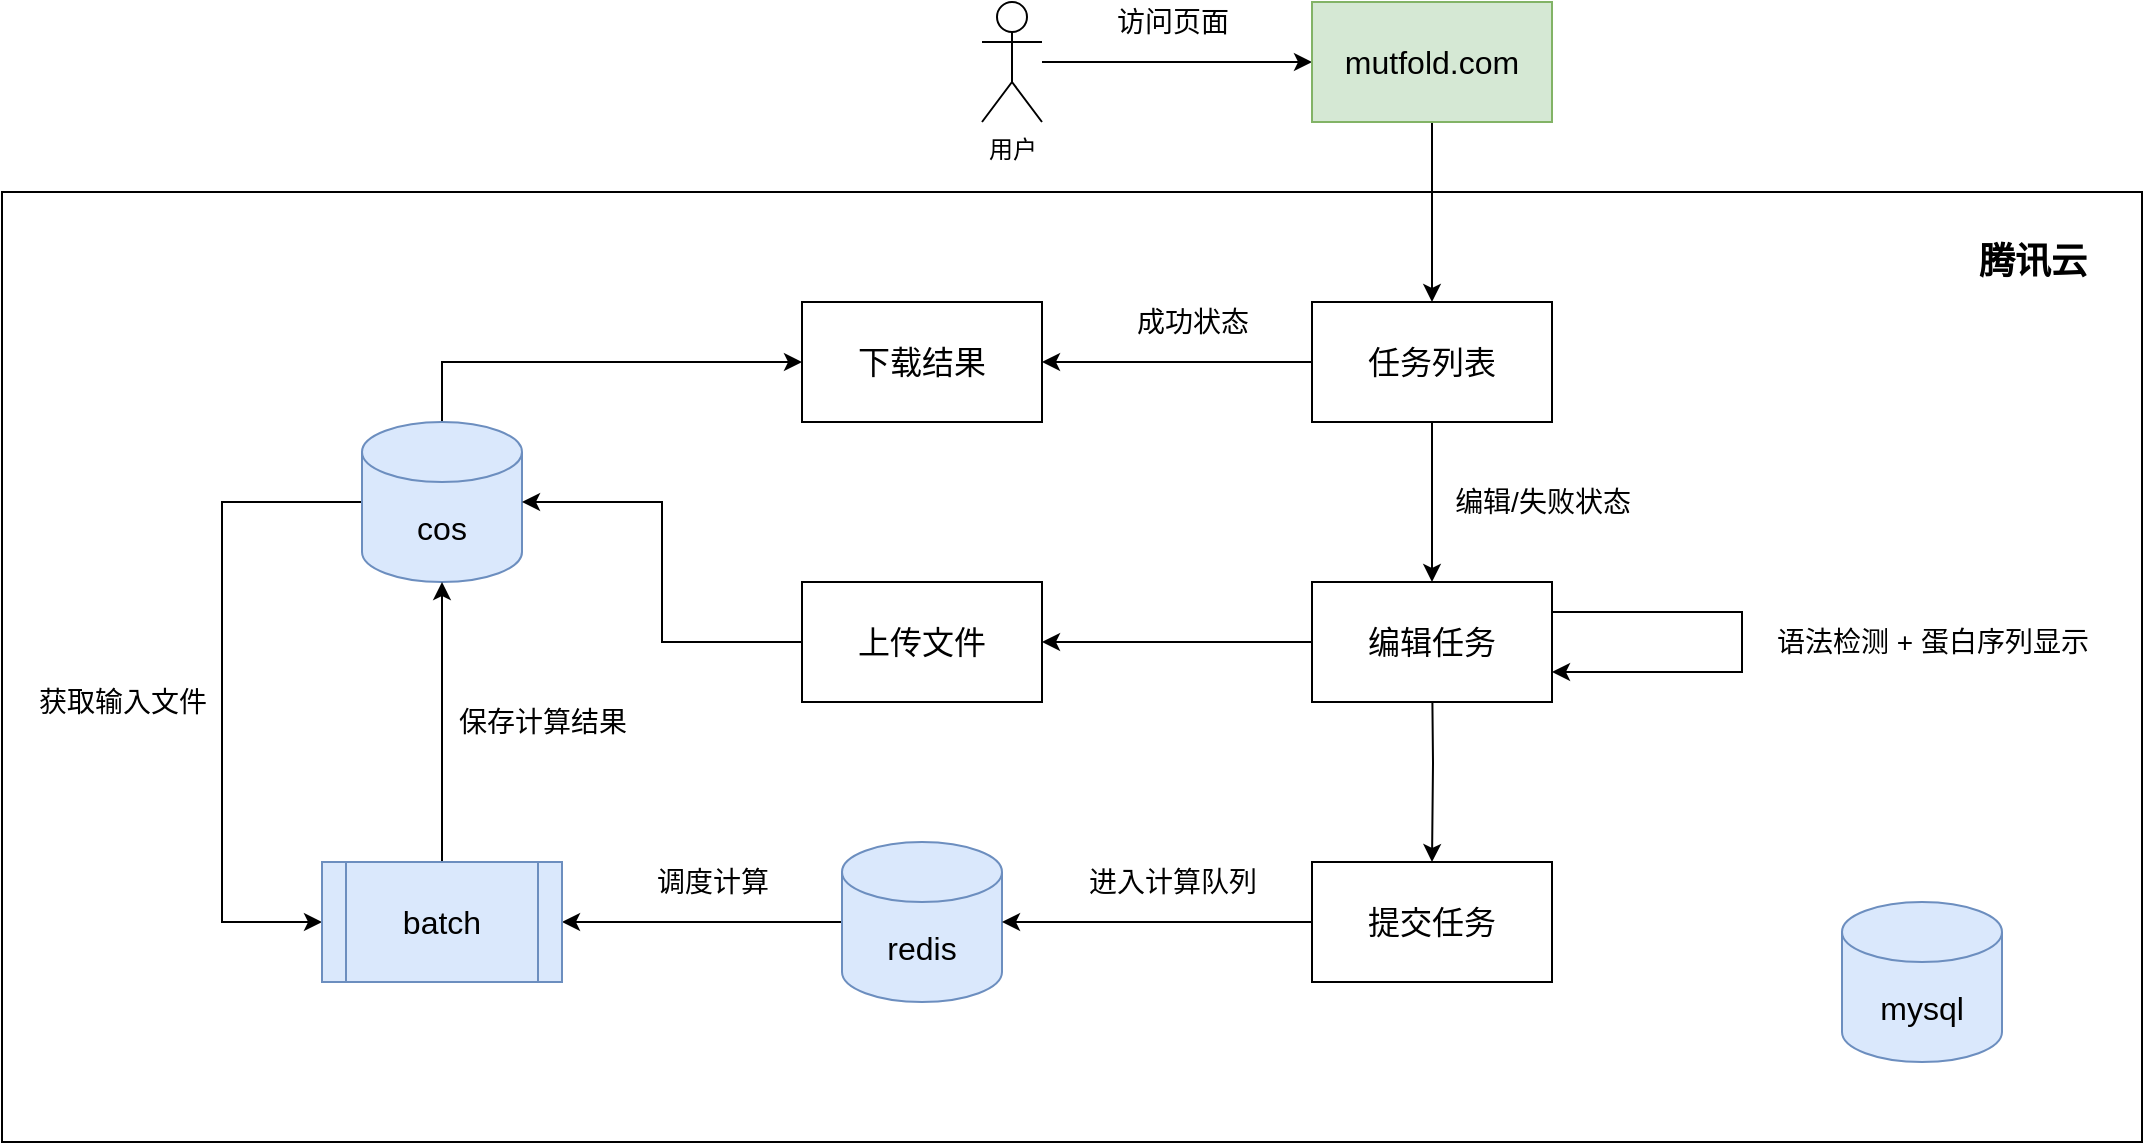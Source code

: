 <mxfile version="17.3.0" type="github">
  <diagram id="ymhjhm3eTD3dkKfIQX40" name="Page-1">
    <mxGraphModel dx="2125" dy="834" grid="1" gridSize="10" guides="1" tooltips="1" connect="1" arrows="1" fold="1" page="1" pageScale="1" pageWidth="827" pageHeight="1169" math="0" shadow="0">
      <root>
        <mxCell id="0" />
        <mxCell id="1" parent="0" />
        <mxCell id="mB4DVSk1dbmSLc0FBDAM-19" value="" style="rounded=0;whiteSpace=wrap;html=1;fontSize=14;" vertex="1" parent="1">
          <mxGeometry x="-460" y="455" width="1070" height="475" as="geometry" />
        </mxCell>
        <mxCell id="yuCjeoDHqFgNBEVR3Kmc-4" style="edgeStyle=orthogonalEdgeStyle;rounded=0;orthogonalLoop=1;jettySize=auto;html=1;fontSize=16;" parent="1" source="yuCjeoDHqFgNBEVR3Kmc-1" target="yuCjeoDHqFgNBEVR3Kmc-3" edge="1">
          <mxGeometry relative="1" as="geometry" />
        </mxCell>
        <mxCell id="yuCjeoDHqFgNBEVR3Kmc-1" value="用户" style="shape=umlActor;verticalLabelPosition=bottom;verticalAlign=top;html=1;outlineConnect=0;" parent="1" vertex="1">
          <mxGeometry x="30" y="360" width="30" height="60" as="geometry" />
        </mxCell>
        <mxCell id="yuCjeoDHqFgNBEVR3Kmc-16" style="edgeStyle=orthogonalEdgeStyle;rounded=0;orthogonalLoop=1;jettySize=auto;html=1;fontSize=16;" parent="1" source="yuCjeoDHqFgNBEVR3Kmc-3" target="yuCjeoDHqFgNBEVR3Kmc-5" edge="1">
          <mxGeometry relative="1" as="geometry" />
        </mxCell>
        <mxCell id="yuCjeoDHqFgNBEVR3Kmc-3" value="&lt;font style=&quot;font-size: 16px&quot;&gt;mutfold.com&lt;/font&gt;" style="rounded=0;whiteSpace=wrap;html=1;fillColor=#d5e8d4;strokeColor=#82b366;" parent="1" vertex="1">
          <mxGeometry x="195" y="360" width="120" height="60" as="geometry" />
        </mxCell>
        <mxCell id="yuCjeoDHqFgNBEVR3Kmc-17" style="edgeStyle=orthogonalEdgeStyle;rounded=0;orthogonalLoop=1;jettySize=auto;html=1;fontSize=16;" parent="1" source="yuCjeoDHqFgNBEVR3Kmc-5" target="yuCjeoDHqFgNBEVR3Kmc-9" edge="1">
          <mxGeometry relative="1" as="geometry" />
        </mxCell>
        <mxCell id="yuCjeoDHqFgNBEVR3Kmc-23" style="edgeStyle=orthogonalEdgeStyle;rounded=0;orthogonalLoop=1;jettySize=auto;html=1;entryX=1;entryY=0.5;entryDx=0;entryDy=0;fontSize=16;" parent="1" source="yuCjeoDHqFgNBEVR3Kmc-5" target="yuCjeoDHqFgNBEVR3Kmc-11" edge="1">
          <mxGeometry relative="1" as="geometry" />
        </mxCell>
        <mxCell id="yuCjeoDHqFgNBEVR3Kmc-5" value="任务列表" style="rounded=0;whiteSpace=wrap;html=1;fontSize=16;" parent="1" vertex="1">
          <mxGeometry x="195" y="510" width="120" height="60" as="geometry" />
        </mxCell>
        <mxCell id="yuCjeoDHqFgNBEVR3Kmc-15" style="edgeStyle=orthogonalEdgeStyle;rounded=0;orthogonalLoop=1;jettySize=auto;html=1;fontSize=16;" parent="1" source="yuCjeoDHqFgNBEVR3Kmc-6" target="yuCjeoDHqFgNBEVR3Kmc-13" edge="1">
          <mxGeometry relative="1" as="geometry" />
        </mxCell>
        <mxCell id="yuCjeoDHqFgNBEVR3Kmc-6" value="redis" style="shape=cylinder3;whiteSpace=wrap;html=1;boundedLbl=1;backgroundOutline=1;size=15;fontSize=16;fillColor=#dae8fc;strokeColor=#6c8ebf;" parent="1" vertex="1">
          <mxGeometry x="-40" y="780" width="80" height="80" as="geometry" />
        </mxCell>
        <mxCell id="yuCjeoDHqFgNBEVR3Kmc-7" value="mysql" style="shape=cylinder3;whiteSpace=wrap;html=1;boundedLbl=1;backgroundOutline=1;size=15;fontSize=16;fillColor=#dae8fc;strokeColor=#6c8ebf;" parent="1" vertex="1">
          <mxGeometry x="460" y="810" width="80" height="80" as="geometry" />
        </mxCell>
        <mxCell id="mB4DVSk1dbmSLc0FBDAM-15" style="edgeStyle=orthogonalEdgeStyle;rounded=0;orthogonalLoop=1;jettySize=auto;html=1;entryX=0;entryY=0.5;entryDx=0;entryDy=0;fontSize=14;" edge="1" parent="1" source="yuCjeoDHqFgNBEVR3Kmc-8" target="yuCjeoDHqFgNBEVR3Kmc-11">
          <mxGeometry relative="1" as="geometry">
            <Array as="points">
              <mxPoint x="-240" y="540" />
            </Array>
          </mxGeometry>
        </mxCell>
        <mxCell id="mB4DVSk1dbmSLc0FBDAM-18" style="edgeStyle=orthogonalEdgeStyle;rounded=0;orthogonalLoop=1;jettySize=auto;html=1;entryX=0;entryY=0.5;entryDx=0;entryDy=0;fontSize=14;" edge="1" parent="1" source="yuCjeoDHqFgNBEVR3Kmc-8" target="yuCjeoDHqFgNBEVR3Kmc-13">
          <mxGeometry relative="1" as="geometry">
            <Array as="points">
              <mxPoint x="-350" y="610" />
              <mxPoint x="-350" y="820" />
            </Array>
          </mxGeometry>
        </mxCell>
        <mxCell id="yuCjeoDHqFgNBEVR3Kmc-8" value="cos" style="shape=cylinder3;whiteSpace=wrap;html=1;boundedLbl=1;backgroundOutline=1;size=15;fontSize=16;fillColor=#dae8fc;strokeColor=#6c8ebf;" parent="1" vertex="1">
          <mxGeometry x="-280" y="570" width="80" height="80" as="geometry" />
        </mxCell>
        <mxCell id="yuCjeoDHqFgNBEVR3Kmc-18" style="edgeStyle=orthogonalEdgeStyle;rounded=0;orthogonalLoop=1;jettySize=auto;html=1;fontSize=16;" parent="1" target="yuCjeoDHqFgNBEVR3Kmc-12" edge="1">
          <mxGeometry relative="1" as="geometry">
            <mxPoint x="255" y="690" as="sourcePoint" />
          </mxGeometry>
        </mxCell>
        <mxCell id="yuCjeoDHqFgNBEVR3Kmc-19" style="edgeStyle=orthogonalEdgeStyle;rounded=0;orthogonalLoop=1;jettySize=auto;html=1;entryX=1;entryY=0.5;entryDx=0;entryDy=0;fontSize=16;" parent="1" source="yuCjeoDHqFgNBEVR3Kmc-9" target="yuCjeoDHqFgNBEVR3Kmc-10" edge="1">
          <mxGeometry relative="1" as="geometry" />
        </mxCell>
        <mxCell id="yuCjeoDHqFgNBEVR3Kmc-9" value="编辑任务" style="rounded=0;whiteSpace=wrap;html=1;fontSize=16;" parent="1" vertex="1">
          <mxGeometry x="195" y="650" width="120" height="60" as="geometry" />
        </mxCell>
        <mxCell id="yuCjeoDHqFgNBEVR3Kmc-20" style="edgeStyle=orthogonalEdgeStyle;rounded=0;orthogonalLoop=1;jettySize=auto;html=1;fontSize=16;" parent="1" source="yuCjeoDHqFgNBEVR3Kmc-10" target="yuCjeoDHqFgNBEVR3Kmc-8" edge="1">
          <mxGeometry relative="1" as="geometry" />
        </mxCell>
        <mxCell id="yuCjeoDHqFgNBEVR3Kmc-10" value="上传文件" style="rounded=0;whiteSpace=wrap;html=1;fontSize=16;" parent="1" vertex="1">
          <mxGeometry x="-60" y="650" width="120" height="60" as="geometry" />
        </mxCell>
        <mxCell id="yuCjeoDHqFgNBEVR3Kmc-11" value="下载结果" style="rounded=0;whiteSpace=wrap;html=1;fontSize=16;" parent="1" vertex="1">
          <mxGeometry x="-60" y="510" width="120" height="60" as="geometry" />
        </mxCell>
        <mxCell id="yuCjeoDHqFgNBEVR3Kmc-14" style="edgeStyle=orthogonalEdgeStyle;rounded=0;orthogonalLoop=1;jettySize=auto;html=1;fontSize=16;" parent="1" source="yuCjeoDHqFgNBEVR3Kmc-12" target="yuCjeoDHqFgNBEVR3Kmc-6" edge="1">
          <mxGeometry relative="1" as="geometry" />
        </mxCell>
        <mxCell id="yuCjeoDHqFgNBEVR3Kmc-12" value="提交任务" style="rounded=0;whiteSpace=wrap;html=1;fontSize=16;" parent="1" vertex="1">
          <mxGeometry x="195" y="790" width="120" height="60" as="geometry" />
        </mxCell>
        <mxCell id="mB4DVSk1dbmSLc0FBDAM-16" style="edgeStyle=orthogonalEdgeStyle;rounded=0;orthogonalLoop=1;jettySize=auto;html=1;entryX=0.5;entryY=1;entryDx=0;entryDy=0;entryPerimeter=0;fontSize=14;" edge="1" parent="1" source="yuCjeoDHqFgNBEVR3Kmc-13" target="yuCjeoDHqFgNBEVR3Kmc-8">
          <mxGeometry relative="1" as="geometry" />
        </mxCell>
        <mxCell id="yuCjeoDHqFgNBEVR3Kmc-13" value="batch" style="shape=process;whiteSpace=wrap;html=1;backgroundOutline=1;fontSize=16;fillColor=#dae8fc;strokeColor=#6c8ebf;" parent="1" vertex="1">
          <mxGeometry x="-300" y="790" width="120" height="60" as="geometry" />
        </mxCell>
        <mxCell id="mB4DVSk1dbmSLc0FBDAM-2" value="&lt;font style=&quot;font-size: 14px&quot;&gt;语法检测 + 蛋白序列显示&lt;/font&gt;" style="text;html=1;align=center;verticalAlign=middle;resizable=0;points=[];autosize=1;strokeColor=none;fillColor=none;" vertex="1" parent="1">
          <mxGeometry x="420" y="670" width="170" height="20" as="geometry" />
        </mxCell>
        <mxCell id="mB4DVSk1dbmSLc0FBDAM-3" value="&lt;font style=&quot;font-size: 14px&quot;&gt;访问页面&lt;/font&gt;" style="text;html=1;align=center;verticalAlign=middle;resizable=0;points=[];autosize=1;strokeColor=none;fillColor=none;" vertex="1" parent="1">
          <mxGeometry x="90" y="360" width="70" height="20" as="geometry" />
        </mxCell>
        <mxCell id="mB4DVSk1dbmSLc0FBDAM-5" value="编辑/失败状态" style="text;html=1;align=center;verticalAlign=middle;resizable=0;points=[];autosize=1;strokeColor=none;fillColor=none;fontSize=14;" vertex="1" parent="1">
          <mxGeometry x="260" y="600" width="100" height="20" as="geometry" />
        </mxCell>
        <mxCell id="mB4DVSk1dbmSLc0FBDAM-8" value="成功状态" style="text;html=1;align=center;verticalAlign=middle;resizable=0;points=[];autosize=1;strokeColor=none;fillColor=none;fontSize=14;" vertex="1" parent="1">
          <mxGeometry x="100" y="510" width="70" height="20" as="geometry" />
        </mxCell>
        <mxCell id="mB4DVSk1dbmSLc0FBDAM-9" value="进入计算队列" style="text;html=1;align=center;verticalAlign=middle;resizable=0;points=[];autosize=1;strokeColor=none;fillColor=none;fontSize=14;" vertex="1" parent="1">
          <mxGeometry x="75" y="790" width="100" height="20" as="geometry" />
        </mxCell>
        <mxCell id="mB4DVSk1dbmSLc0FBDAM-10" value="调度计算" style="text;html=1;align=center;verticalAlign=middle;resizable=0;points=[];autosize=1;strokeColor=none;fillColor=none;fontSize=14;" vertex="1" parent="1">
          <mxGeometry x="-140" y="790" width="70" height="20" as="geometry" />
        </mxCell>
        <mxCell id="mB4DVSk1dbmSLc0FBDAM-11" value="获取输入文件" style="text;html=1;align=center;verticalAlign=middle;resizable=0;points=[];autosize=1;strokeColor=none;fillColor=none;fontSize=14;" vertex="1" parent="1">
          <mxGeometry x="-450" y="700" width="100" height="20" as="geometry" />
        </mxCell>
        <mxCell id="mB4DVSk1dbmSLc0FBDAM-13" value="保存计算结果" style="text;html=1;align=center;verticalAlign=middle;resizable=0;points=[];autosize=1;strokeColor=none;fillColor=none;fontSize=14;" vertex="1" parent="1">
          <mxGeometry x="-240" y="710" width="100" height="20" as="geometry" />
        </mxCell>
        <mxCell id="mB4DVSk1dbmSLc0FBDAM-17" style="edgeStyle=orthogonalEdgeStyle;rounded=0;orthogonalLoop=1;jettySize=auto;html=1;exitX=1;exitY=0.25;exitDx=0;exitDy=0;entryX=1;entryY=0.75;entryDx=0;entryDy=0;fontSize=14;" edge="1" parent="1" source="yuCjeoDHqFgNBEVR3Kmc-9" target="yuCjeoDHqFgNBEVR3Kmc-9">
          <mxGeometry relative="1" as="geometry">
            <Array as="points">
              <mxPoint x="410" y="665" />
              <mxPoint x="410" y="695" />
            </Array>
          </mxGeometry>
        </mxCell>
        <mxCell id="mB4DVSk1dbmSLc0FBDAM-20" value="&lt;b&gt;&lt;font style=&quot;font-size: 18px&quot;&gt;腾讯云&lt;/font&gt;&lt;/b&gt;" style="text;html=1;align=center;verticalAlign=middle;resizable=0;points=[];autosize=1;strokeColor=none;fillColor=none;fontSize=14;" vertex="1" parent="1">
          <mxGeometry x="520" y="480" width="70" height="20" as="geometry" />
        </mxCell>
      </root>
    </mxGraphModel>
  </diagram>
</mxfile>
